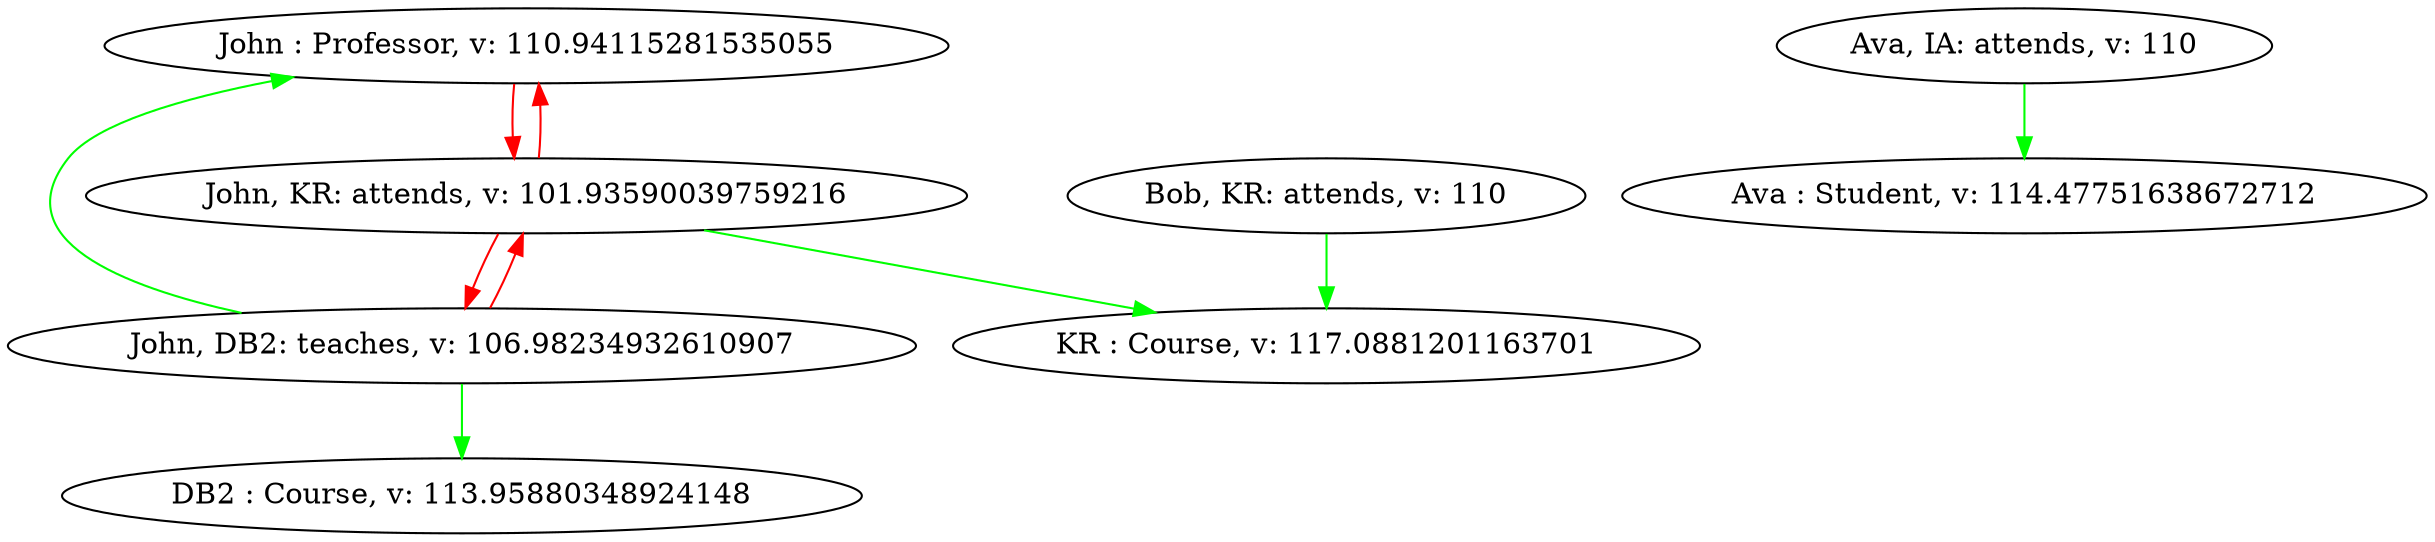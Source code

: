 digraph {
    0 [ label = "John : Professor, v: 110.94115281535055" ]
    1 [ label = "Ava : Student, v: 114.47751638672712" ]
    2 [ label = "DB2 : Course, v: 113.95880348924148" ]
    3 [ label = "KR : Course, v: 117.0881201163701" ]
    4 [ label = "John, DB2: teaches, v: 106.98234932610907" ]
    5 [ label = "John, KR: attends, v: 101.93590039759216" ]
    6 [ label = "Ava, IA: attends, v: 110" ]
    7 [ label = "Bob, KR: attends, v: 110" ]
    4 -> 0 [ color="green"]
    5 -> 0 [ color="red"]
    6 -> 1 [ color="green"]
    4 -> 2 [ color="green"]
    5 -> 3 [ color="green"]
    7 -> 3 [ color="green"]
    5 -> 4 [ color="red"]
    0 -> 5 [ color="red"]
    4 -> 5 [ color="red"]
}
